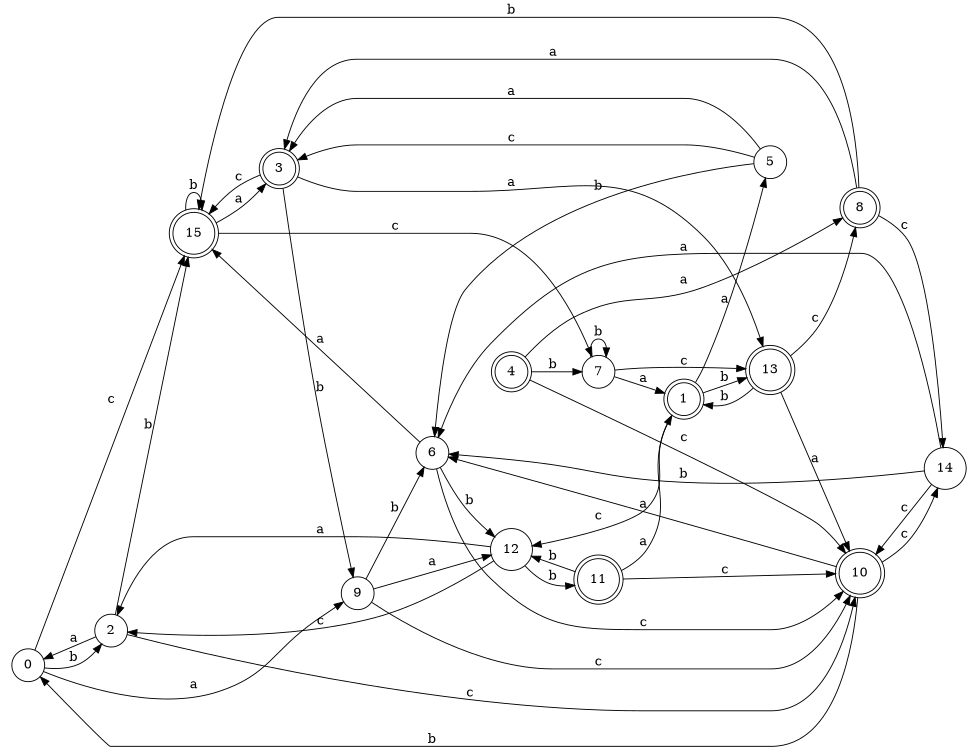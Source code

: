 digraph n13_1 {
__start0 [label="" shape="none"];

rankdir=LR;
size="8,5";

s0 [style="filled", color="black", fillcolor="white" shape="circle", label="0"];
s1 [style="rounded,filled", color="black", fillcolor="white" shape="doublecircle", label="1"];
s2 [style="filled", color="black", fillcolor="white" shape="circle", label="2"];
s3 [style="rounded,filled", color="black", fillcolor="white" shape="doublecircle", label="3"];
s4 [style="rounded,filled", color="black", fillcolor="white" shape="doublecircle", label="4"];
s5 [style="filled", color="black", fillcolor="white" shape="circle", label="5"];
s6 [style="filled", color="black", fillcolor="white" shape="circle", label="6"];
s7 [style="filled", color="black", fillcolor="white" shape="circle", label="7"];
s8 [style="rounded,filled", color="black", fillcolor="white" shape="doublecircle", label="8"];
s9 [style="filled", color="black", fillcolor="white" shape="circle", label="9"];
s10 [style="rounded,filled", color="black", fillcolor="white" shape="doublecircle", label="10"];
s11 [style="rounded,filled", color="black", fillcolor="white" shape="doublecircle", label="11"];
s12 [style="filled", color="black", fillcolor="white" shape="circle", label="12"];
s13 [style="rounded,filled", color="black", fillcolor="white" shape="doublecircle", label="13"];
s14 [style="filled", color="black", fillcolor="white" shape="circle", label="14"];
s15 [style="rounded,filled", color="black", fillcolor="white" shape="doublecircle", label="15"];
s0 -> s9 [label="a"];
s0 -> s2 [label="b"];
s0 -> s15 [label="c"];
s1 -> s5 [label="a"];
s1 -> s13 [label="b"];
s1 -> s12 [label="c"];
s2 -> s0 [label="a"];
s2 -> s15 [label="b"];
s2 -> s10 [label="c"];
s3 -> s13 [label="a"];
s3 -> s9 [label="b"];
s3 -> s15 [label="c"];
s4 -> s8 [label="a"];
s4 -> s7 [label="b"];
s4 -> s10 [label="c"];
s5 -> s3 [label="a"];
s5 -> s6 [label="b"];
s5 -> s3 [label="c"];
s6 -> s15 [label="a"];
s6 -> s12 [label="b"];
s6 -> s10 [label="c"];
s7 -> s1 [label="a"];
s7 -> s7 [label="b"];
s7 -> s13 [label="c"];
s8 -> s3 [label="a"];
s8 -> s15 [label="b"];
s8 -> s14 [label="c"];
s9 -> s12 [label="a"];
s9 -> s6 [label="b"];
s9 -> s10 [label="c"];
s10 -> s6 [label="a"];
s10 -> s0 [label="b"];
s10 -> s14 [label="c"];
s11 -> s1 [label="a"];
s11 -> s12 [label="b"];
s11 -> s10 [label="c"];
s12 -> s2 [label="a"];
s12 -> s11 [label="b"];
s12 -> s2 [label="c"];
s13 -> s10 [label="a"];
s13 -> s1 [label="b"];
s13 -> s8 [label="c"];
s14 -> s6 [label="a"];
s14 -> s6 [label="b"];
s14 -> s10 [label="c"];
s15 -> s3 [label="a"];
s15 -> s15 [label="b"];
s15 -> s7 [label="c"];

}